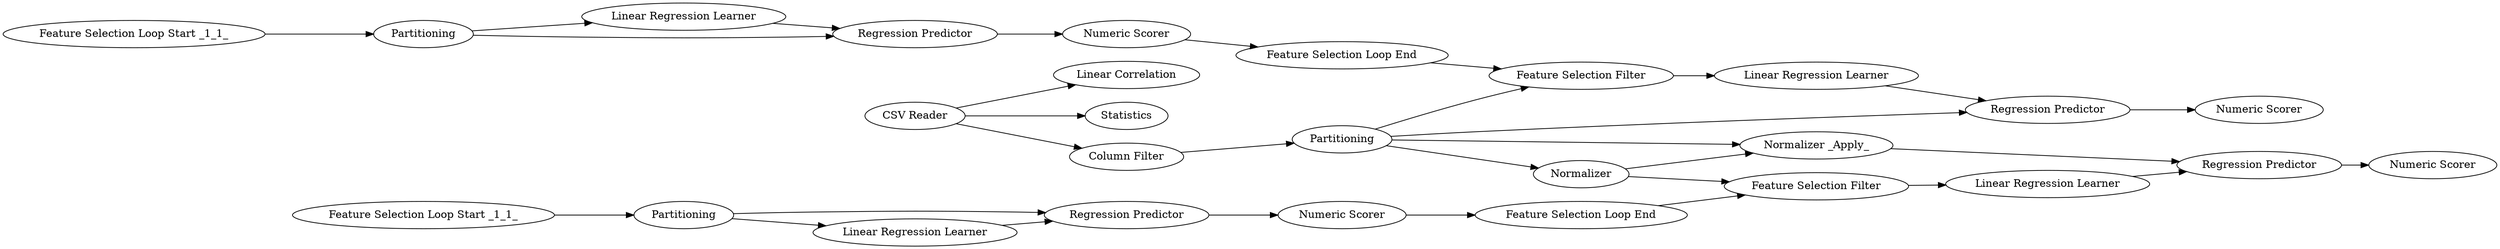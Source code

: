 digraph {
	"-2011901348300344617_1" [label="CSV Reader"]
	"-1419937121712201643_3" [label="Feature Selection Filter"]
	"-2011901348300344617_16" [label="Linear Regression Learner"]
	"-2011901348300344617_15" [label="Numeric Scorer"]
	"-2011901348300344617_8" [label="Regression Predictor"]
	"8559878493261081379_9" [label="Linear Regression Learner"]
	"-2011901348300344617_13" [label="Regression Predictor"]
	"-2011901348300344617_11" [label=Partitioning]
	"-2011901348300344617_17" [label=Statistics]
	"-2011901348300344617_4" [label="Linear Regression Learner"]
	"-2011901348300344617_9" [label="Numeric Scorer"]
	"8559878493261081379_6" [label=Partitioning]
	"-1419937121712201643_8" [label="Feature Selection Loop Start _1_1_"]
	"-1419937121712201643_2" [label="Feature Selection Loop End"]
	"-1419937121712201643_6" [label=Partitioning]
	"-2011901348300344617_12" [label="Normalizer _Apply_"]
	"8559878493261081379_2" [label="Feature Selection Loop End"]
	"8559878493261081379_11" [label="Numeric Scorer"]
	"-2011901348300344617_7" [label="Column Filter"]
	"8559878493261081379_10" [label="Regression Predictor"]
	"-1419937121712201643_10" [label="Regression Predictor"]
	"-1419937121712201643_9" [label="Linear Regression Learner"]
	"-2011901348300344617_10" [label=Normalizer]
	"8559878493261081379_3" [label="Feature Selection Filter"]
	"-1419937121712201643_11" [label="Numeric Scorer"]
	"8559878493261081379_8" [label="Feature Selection Loop Start _1_1_"]
	"-3365894701747649162_3" [label="Linear Correlation"]
	"-2011901348300344617_8" -> "-2011901348300344617_9"
	"-2011901348300344617_12" -> "-2011901348300344617_8"
	"8559878493261081379_8" -> "8559878493261081379_6"
	"8559878493261081379_9" -> "8559878493261081379_10"
	"8559878493261081379_2" -> "8559878493261081379_3"
	"8559878493261081379_10" -> "8559878493261081379_11"
	"-2011901348300344617_1" -> "-2011901348300344617_7"
	"-2011901348300344617_16" -> "-2011901348300344617_13"
	"-2011901348300344617_10" -> "-2011901348300344617_12"
	"-1419937121712201643_9" -> "-1419937121712201643_10"
	"-1419937121712201643_10" -> "-1419937121712201643_11"
	"-1419937121712201643_8" -> "-1419937121712201643_6"
	"8559878493261081379_3" -> "-2011901348300344617_16"
	"-2011901348300344617_4" -> "-2011901348300344617_8"
	"-1419937121712201643_3" -> "-2011901348300344617_4"
	"-2011901348300344617_11" -> "8559878493261081379_3"
	"-2011901348300344617_11" -> "-2011901348300344617_13"
	"8559878493261081379_6" -> "8559878493261081379_10"
	"-2011901348300344617_10" -> "-1419937121712201643_3"
	"-1419937121712201643_11" -> "-1419937121712201643_2"
	"-2011901348300344617_7" -> "-2011901348300344617_11"
	"8559878493261081379_6" -> "8559878493261081379_9"
	"8559878493261081379_11" -> "8559878493261081379_2"
	"-2011901348300344617_1" -> "-2011901348300344617_17"
	"-2011901348300344617_11" -> "-2011901348300344617_12"
	"-2011901348300344617_1" -> "-3365894701747649162_3"
	"-1419937121712201643_2" -> "-1419937121712201643_3"
	"-1419937121712201643_6" -> "-1419937121712201643_9"
	"-2011901348300344617_11" -> "-2011901348300344617_10"
	"-2011901348300344617_13" -> "-2011901348300344617_15"
	"-1419937121712201643_6" -> "-1419937121712201643_10"
	rankdir=LR
}
